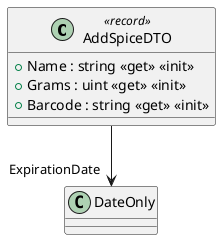 @startuml
class AddSpiceDTO <<record>> {
    + Name : string <<get>> <<init>>
    + Grams : uint <<get>> <<init>>
    + Barcode : string <<get>> <<init>>
}
AddSpiceDTO --> "ExpirationDate" DateOnly
@enduml

